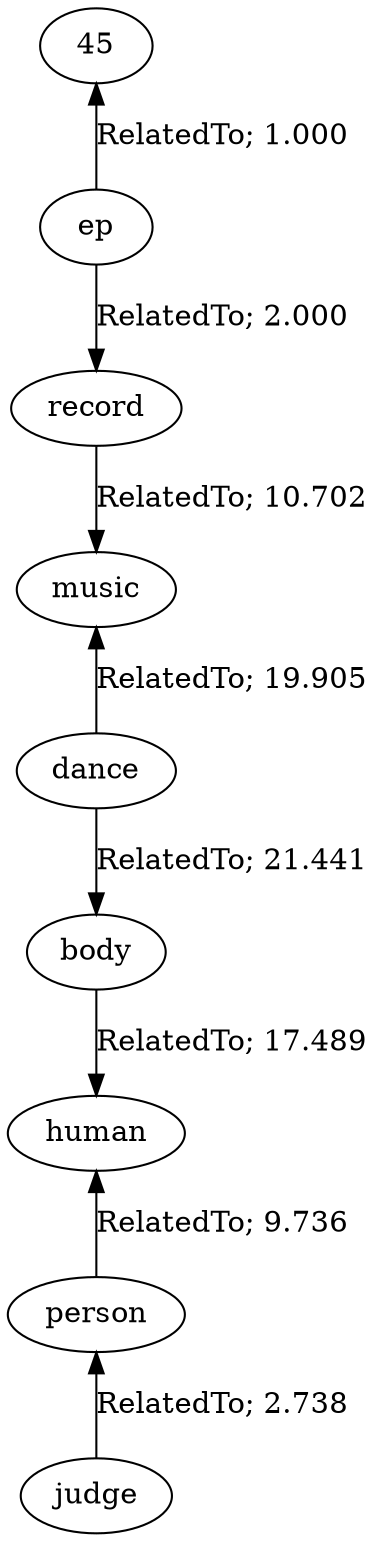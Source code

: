 // The path the concepts from "45" to "judge".Path Length: 8; Weight Sum: 85.00986532536899; Average Weight: 10.626233165671124
digraph "9_b---45-judge---PLen8_WSum85.010_WAvg10.626" {
	0 [label=45]
	1 [label=ep]
	2 [label=record]
	3 [label=music]
	4 [label=dance]
	5 [label=body]
	6 [label=human]
	7 [label=person]
	8 [label=judge]
	0 -> 1 [label="RelatedTo; 1.000" dir=back weight=1.000]
	1 -> 2 [label="RelatedTo; 2.000" dir=forward weight=2.000]
	2 -> 3 [label="RelatedTo; 10.702" dir=forward weight=10.702]
	3 -> 4 [label="RelatedTo; 19.905" dir=back weight=19.905]
	4 -> 5 [label="RelatedTo; 21.441" dir=forward weight=21.441]
	5 -> 6 [label="RelatedTo; 17.489" dir=forward weight=17.489]
	6 -> 7 [label="RelatedTo; 9.736" dir=back weight=9.736]
	7 -> 8 [label="RelatedTo; 2.738" dir=back weight=2.738]
}
